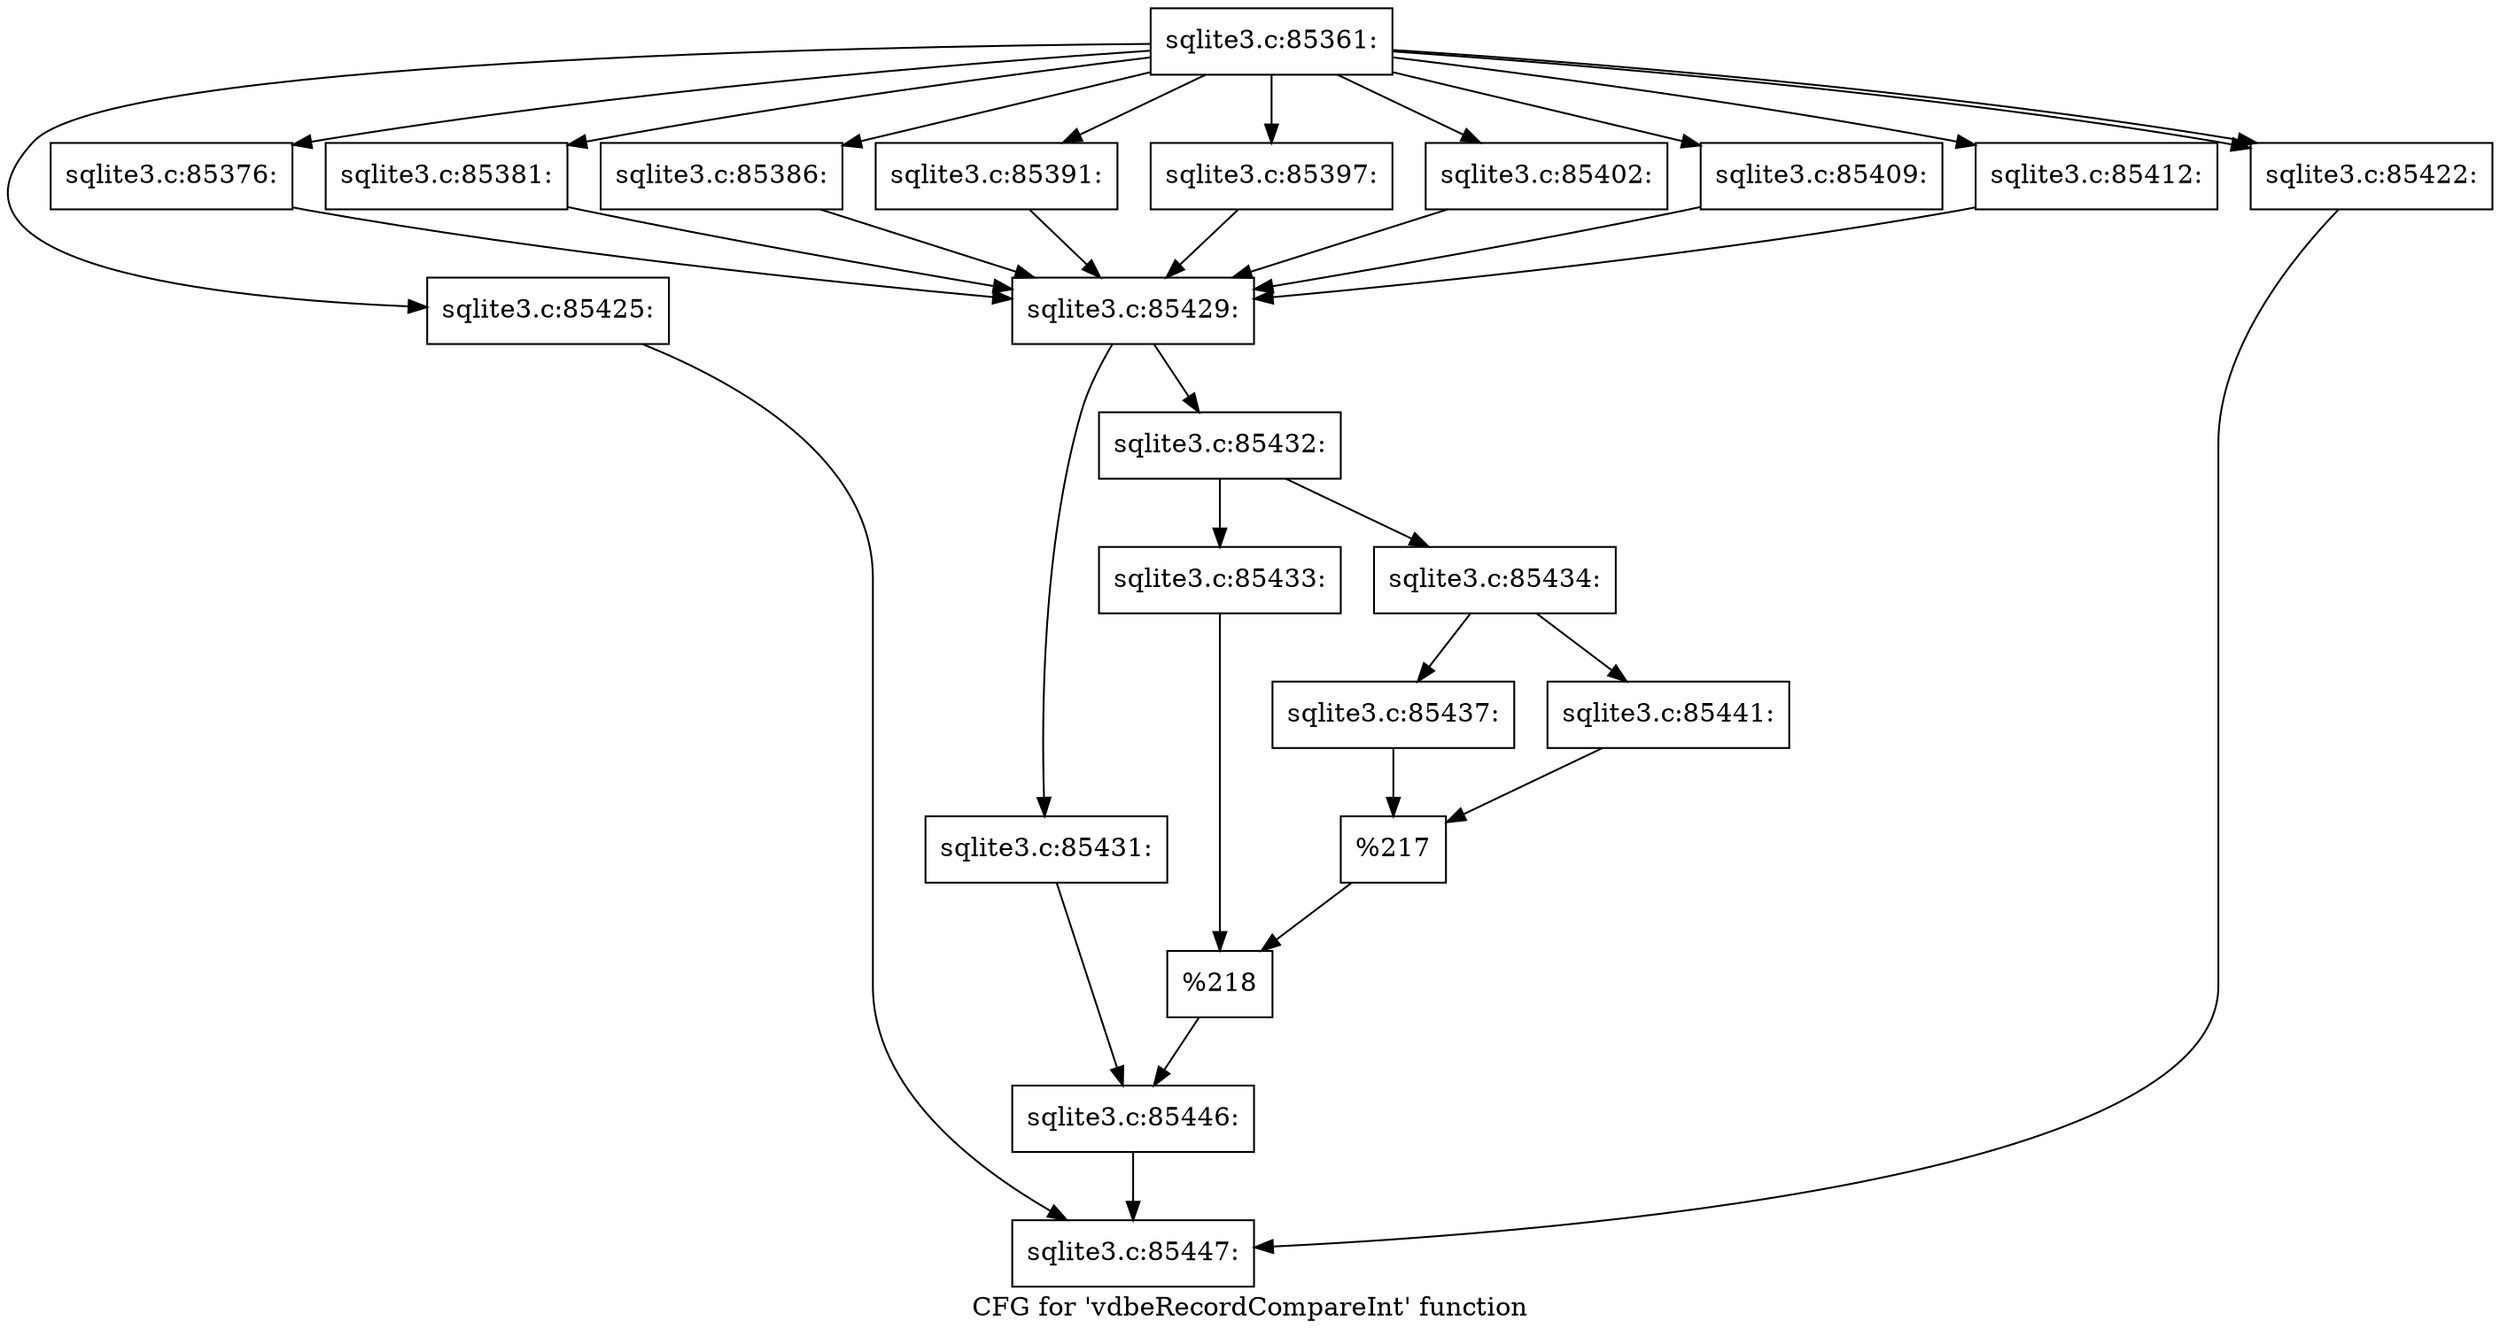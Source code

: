 digraph "CFG for 'vdbeRecordCompareInt' function" {
	label="CFG for 'vdbeRecordCompareInt' function";

	Node0x55c0f5c20b10 [shape=record,label="{sqlite3.c:85361:}"];
	Node0x55c0f5c20b10 -> Node0x55c0f807a100;
	Node0x55c0f5c20b10 -> Node0x55c0f807a210;
	Node0x55c0f5c20b10 -> Node0x55c0f807a6e0;
	Node0x55c0f5c20b10 -> Node0x55c0f807af30;
	Node0x55c0f5c20b10 -> Node0x55c0f807ba90;
	Node0x55c0f5c20b10 -> Node0x55c0f807caf0;
	Node0x55c0f5c20b10 -> Node0x55c0f807e420;
	Node0x55c0f5c20b10 -> Node0x55c0f8080600;
	Node0x55c0f5c20b10 -> Node0x55c0f8080810;
	Node0x55c0f5c20b10 -> Node0x55c0f8080a20;
	Node0x55c0f5c20b10 -> Node0x55c0f8080a20;
	Node0x55c0f807a210 [shape=record,label="{sqlite3.c:85376:}"];
	Node0x55c0f807a210 -> Node0x55c0f807a010;
	Node0x55c0f807a6e0 [shape=record,label="{sqlite3.c:85381:}"];
	Node0x55c0f807a6e0 -> Node0x55c0f807a010;
	Node0x55c0f807af30 [shape=record,label="{sqlite3.c:85386:}"];
	Node0x55c0f807af30 -> Node0x55c0f807a010;
	Node0x55c0f807ba90 [shape=record,label="{sqlite3.c:85391:}"];
	Node0x55c0f807ba90 -> Node0x55c0f807a010;
	Node0x55c0f807caf0 [shape=record,label="{sqlite3.c:85397:}"];
	Node0x55c0f807caf0 -> Node0x55c0f807a010;
	Node0x55c0f807e420 [shape=record,label="{sqlite3.c:85402:}"];
	Node0x55c0f807e420 -> Node0x55c0f807a010;
	Node0x55c0f8080600 [shape=record,label="{sqlite3.c:85409:}"];
	Node0x55c0f8080600 -> Node0x55c0f807a010;
	Node0x55c0f8080810 [shape=record,label="{sqlite3.c:85412:}"];
	Node0x55c0f8080810 -> Node0x55c0f807a010;
	Node0x55c0f8080a20 [shape=record,label="{sqlite3.c:85422:}"];
	Node0x55c0f8080a20 -> Node0x55c0f8077720;
	Node0x55c0f807a100 [shape=record,label="{sqlite3.c:85425:}"];
	Node0x55c0f807a100 -> Node0x55c0f8077720;
	Node0x55c0f807a010 [shape=record,label="{sqlite3.c:85429:}"];
	Node0x55c0f807a010 -> Node0x55c0f8081770;
	Node0x55c0f807a010 -> Node0x55c0f8081810;
	Node0x55c0f8081770 [shape=record,label="{sqlite3.c:85431:}"];
	Node0x55c0f8081770 -> Node0x55c0f80817c0;
	Node0x55c0f8081810 [shape=record,label="{sqlite3.c:85432:}"];
	Node0x55c0f8081810 -> Node0x55c0f8082050;
	Node0x55c0f8081810 -> Node0x55c0f80820f0;
	Node0x55c0f8082050 [shape=record,label="{sqlite3.c:85433:}"];
	Node0x55c0f8082050 -> Node0x55c0f80820a0;
	Node0x55c0f80820f0 [shape=record,label="{sqlite3.c:85434:}"];
	Node0x55c0f80820f0 -> Node0x55c0f8082930;
	Node0x55c0f80820f0 -> Node0x55c0f80829d0;
	Node0x55c0f8082930 [shape=record,label="{sqlite3.c:85437:}"];
	Node0x55c0f8082930 -> Node0x55c0f8082980;
	Node0x55c0f80829d0 [shape=record,label="{sqlite3.c:85441:}"];
	Node0x55c0f80829d0 -> Node0x55c0f8082980;
	Node0x55c0f8082980 [shape=record,label="{%217}"];
	Node0x55c0f8082980 -> Node0x55c0f80820a0;
	Node0x55c0f80820a0 [shape=record,label="{%218}"];
	Node0x55c0f80820a0 -> Node0x55c0f80817c0;
	Node0x55c0f80817c0 [shape=record,label="{sqlite3.c:85446:}"];
	Node0x55c0f80817c0 -> Node0x55c0f8077720;
	Node0x55c0f8077720 [shape=record,label="{sqlite3.c:85447:}"];
}
